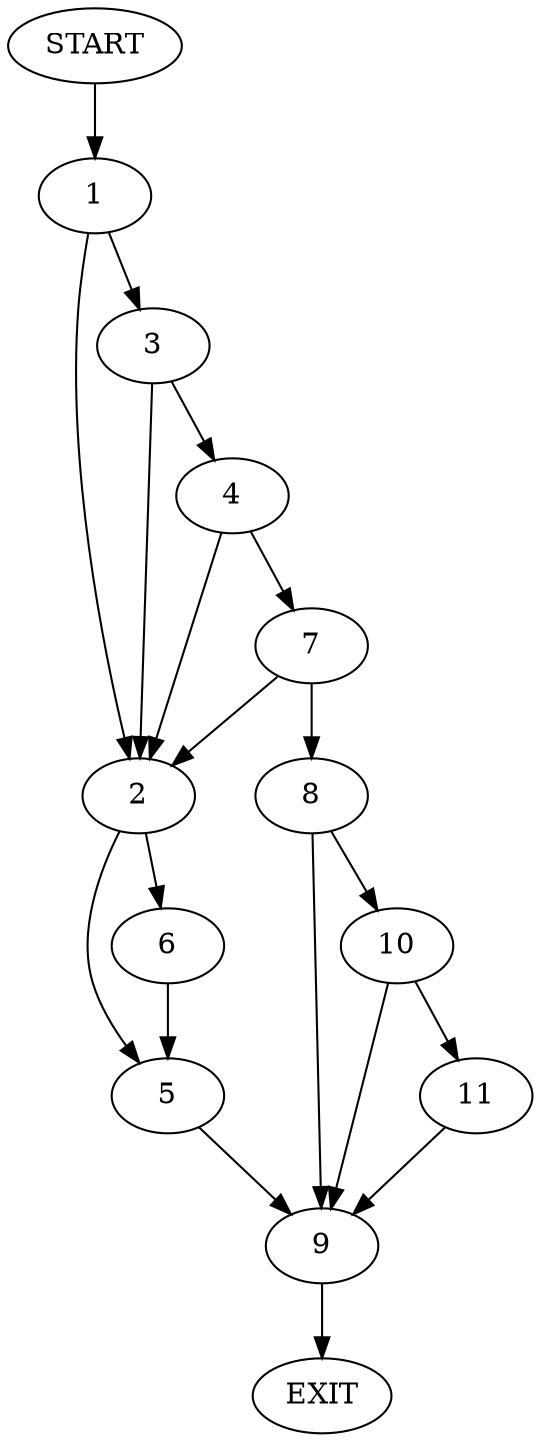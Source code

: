 digraph {
0 [label="START"];
1;
2;
3;
4;
5;
6;
7;
8;
9;
10;
11;
12 [label="EXIT"];
0 -> 1;
1 -> 2;
1 -> 3;
3 -> 2;
3 -> 4;
2 -> 5;
2 -> 6;
4 -> 2;
4 -> 7;
7 -> 2;
7 -> 8;
8 -> 9;
8 -> 10;
5 -> 9;
6 -> 5;
9 -> 12;
10 -> 11;
10 -> 9;
11 -> 9;
}